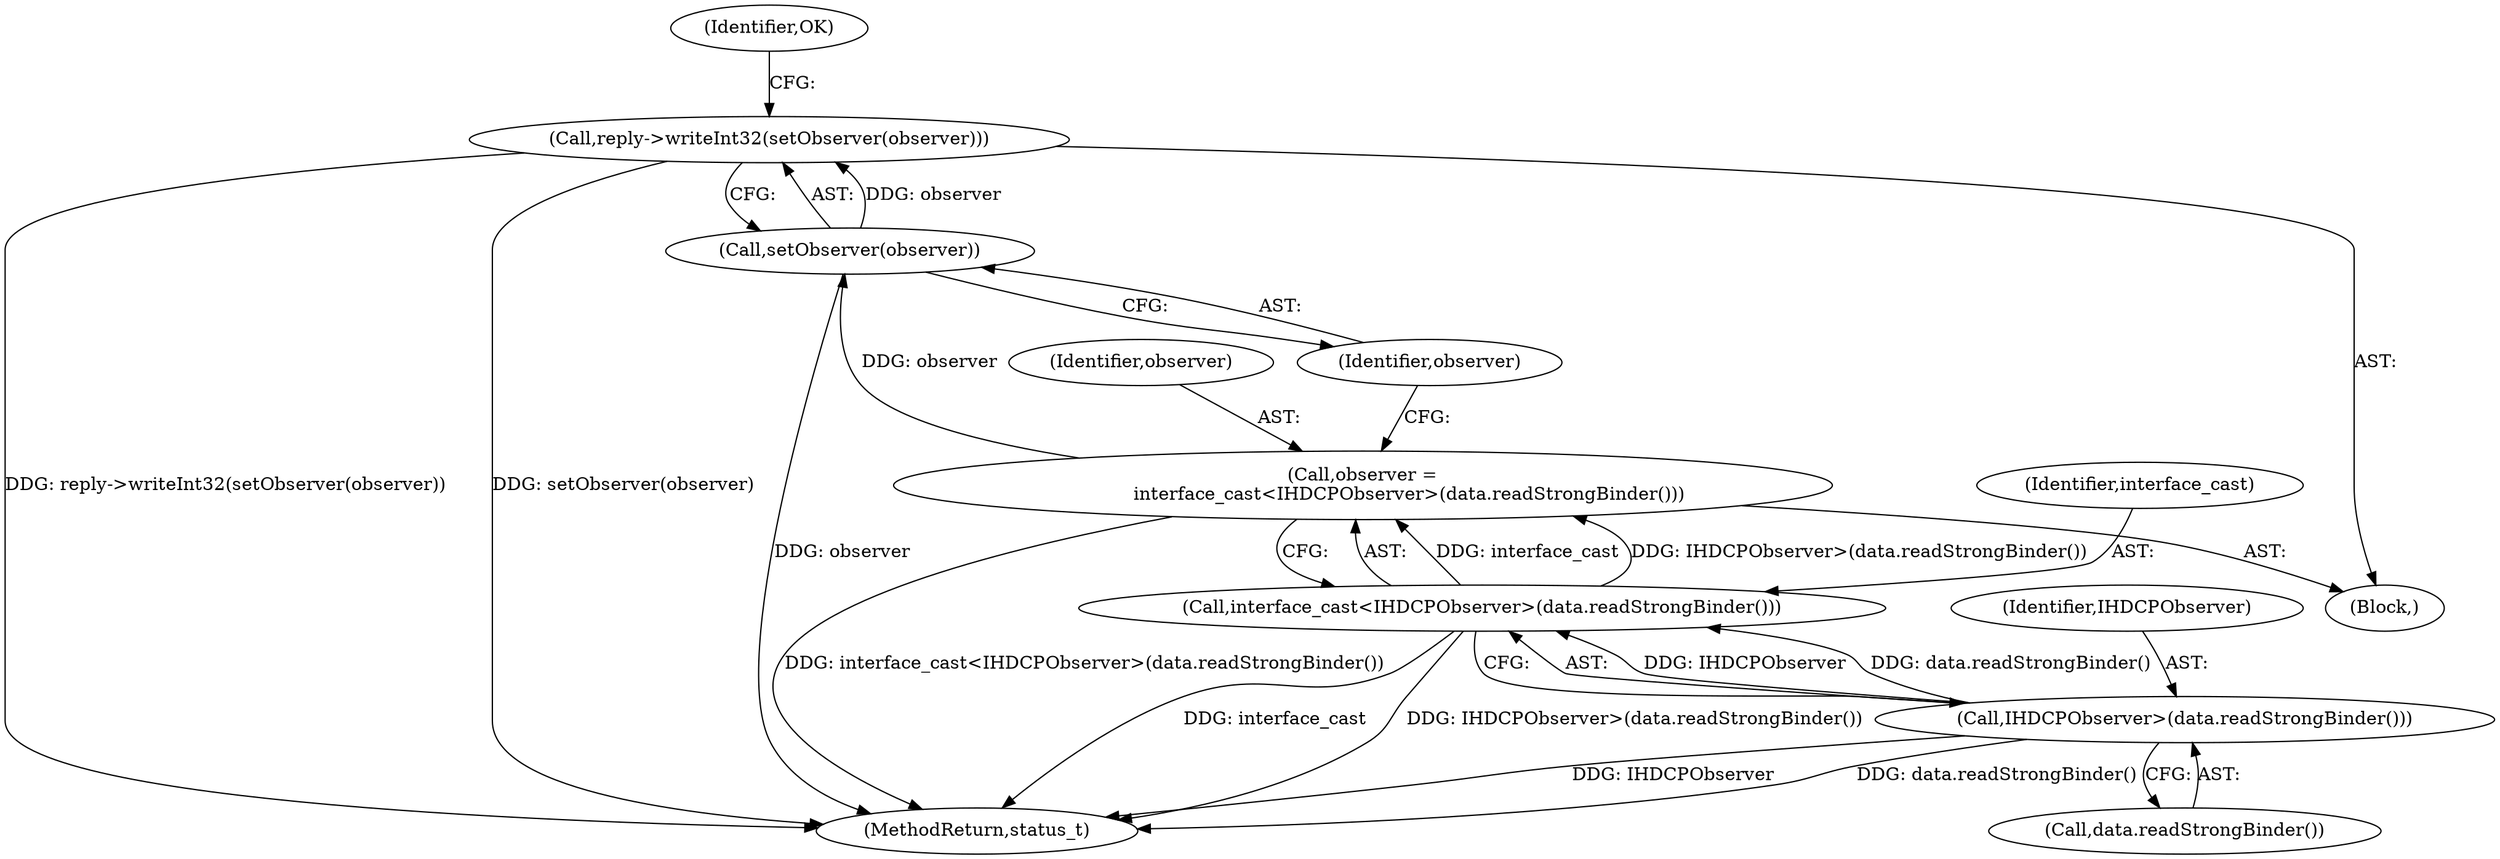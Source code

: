 digraph "0_Android_c82e31a7039a03dca7b37c65b7890ba5c1e18ced@API" {
"1000123" [label="(Call,reply->writeInt32(setObserver(observer)))"];
"1000124" [label="(Call,setObserver(observer))"];
"1000116" [label="(Call,observer =\n                interface_cast<IHDCPObserver>(data.readStrongBinder()))"];
"1000118" [label="(Call,interface_cast<IHDCPObserver>(data.readStrongBinder()))"];
"1000120" [label="(Call,IHDCPObserver>(data.readStrongBinder()))"];
"1000116" [label="(Call,observer =\n                interface_cast<IHDCPObserver>(data.readStrongBinder()))"];
"1000357" [label="(MethodReturn,status_t)"];
"1000117" [label="(Identifier,observer)"];
"1000123" [label="(Call,reply->writeInt32(setObserver(observer)))"];
"1000110" [label="(Block,)"];
"1000124" [label="(Call,setObserver(observer))"];
"1000122" [label="(Call,data.readStrongBinder())"];
"1000121" [label="(Identifier,IHDCPObserver)"];
"1000118" [label="(Call,interface_cast<IHDCPObserver>(data.readStrongBinder()))"];
"1000127" [label="(Identifier,OK)"];
"1000125" [label="(Identifier,observer)"];
"1000119" [label="(Identifier,interface_cast)"];
"1000120" [label="(Call,IHDCPObserver>(data.readStrongBinder()))"];
"1000123" -> "1000110"  [label="AST: "];
"1000123" -> "1000124"  [label="CFG: "];
"1000124" -> "1000123"  [label="AST: "];
"1000127" -> "1000123"  [label="CFG: "];
"1000123" -> "1000357"  [label="DDG: reply->writeInt32(setObserver(observer))"];
"1000123" -> "1000357"  [label="DDG: setObserver(observer)"];
"1000124" -> "1000123"  [label="DDG: observer"];
"1000124" -> "1000125"  [label="CFG: "];
"1000125" -> "1000124"  [label="AST: "];
"1000124" -> "1000357"  [label="DDG: observer"];
"1000116" -> "1000124"  [label="DDG: observer"];
"1000116" -> "1000110"  [label="AST: "];
"1000116" -> "1000118"  [label="CFG: "];
"1000117" -> "1000116"  [label="AST: "];
"1000118" -> "1000116"  [label="AST: "];
"1000125" -> "1000116"  [label="CFG: "];
"1000116" -> "1000357"  [label="DDG: interface_cast<IHDCPObserver>(data.readStrongBinder())"];
"1000118" -> "1000116"  [label="DDG: interface_cast"];
"1000118" -> "1000116"  [label="DDG: IHDCPObserver>(data.readStrongBinder())"];
"1000118" -> "1000120"  [label="CFG: "];
"1000119" -> "1000118"  [label="AST: "];
"1000120" -> "1000118"  [label="AST: "];
"1000118" -> "1000357"  [label="DDG: interface_cast"];
"1000118" -> "1000357"  [label="DDG: IHDCPObserver>(data.readStrongBinder())"];
"1000120" -> "1000118"  [label="DDG: IHDCPObserver"];
"1000120" -> "1000118"  [label="DDG: data.readStrongBinder()"];
"1000120" -> "1000122"  [label="CFG: "];
"1000121" -> "1000120"  [label="AST: "];
"1000122" -> "1000120"  [label="AST: "];
"1000120" -> "1000357"  [label="DDG: IHDCPObserver"];
"1000120" -> "1000357"  [label="DDG: data.readStrongBinder()"];
}
